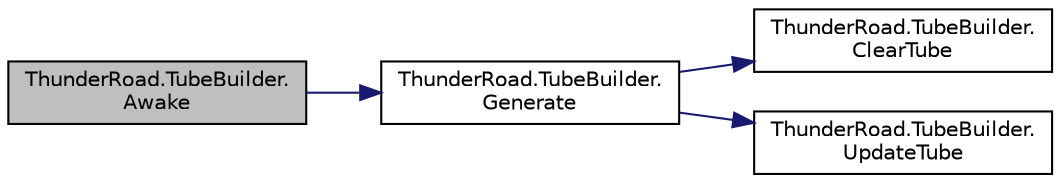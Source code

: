digraph "ThunderRoad.TubeBuilder.Awake"
{
 // LATEX_PDF_SIZE
  edge [fontname="Helvetica",fontsize="10",labelfontname="Helvetica",labelfontsize="10"];
  node [fontname="Helvetica",fontsize="10",shape=record];
  rankdir="LR";
  Node1 [label="ThunderRoad.TubeBuilder.\lAwake",height=0.2,width=0.4,color="black", fillcolor="grey75", style="filled", fontcolor="black",tooltip="Awakes this instance."];
  Node1 -> Node2 [color="midnightblue",fontsize="10",style="solid",fontname="Helvetica"];
  Node2 [label="ThunderRoad.TubeBuilder.\lGenerate",height=0.2,width=0.4,color="black", fillcolor="white", style="filled",URL="$class_thunder_road_1_1_tube_builder.html#aa82ed13a1f4e6343a753f5325e74363c",tooltip="Generates this instance."];
  Node2 -> Node3 [color="midnightblue",fontsize="10",style="solid",fontname="Helvetica"];
  Node3 [label="ThunderRoad.TubeBuilder.\lClearTube",height=0.2,width=0.4,color="black", fillcolor="white", style="filled",URL="$class_thunder_road_1_1_tube_builder.html#acd90f633806ad85f2c617df82f6bad06",tooltip="Clears the tube."];
  Node2 -> Node4 [color="midnightblue",fontsize="10",style="solid",fontname="Helvetica"];
  Node4 [label="ThunderRoad.TubeBuilder.\lUpdateTube",height=0.2,width=0.4,color="black", fillcolor="white", style="filled",URL="$class_thunder_road_1_1_tube_builder.html#afbb5c34f7cbded8d7745f23f8336eb63",tooltip="Updates the tube."];
}
